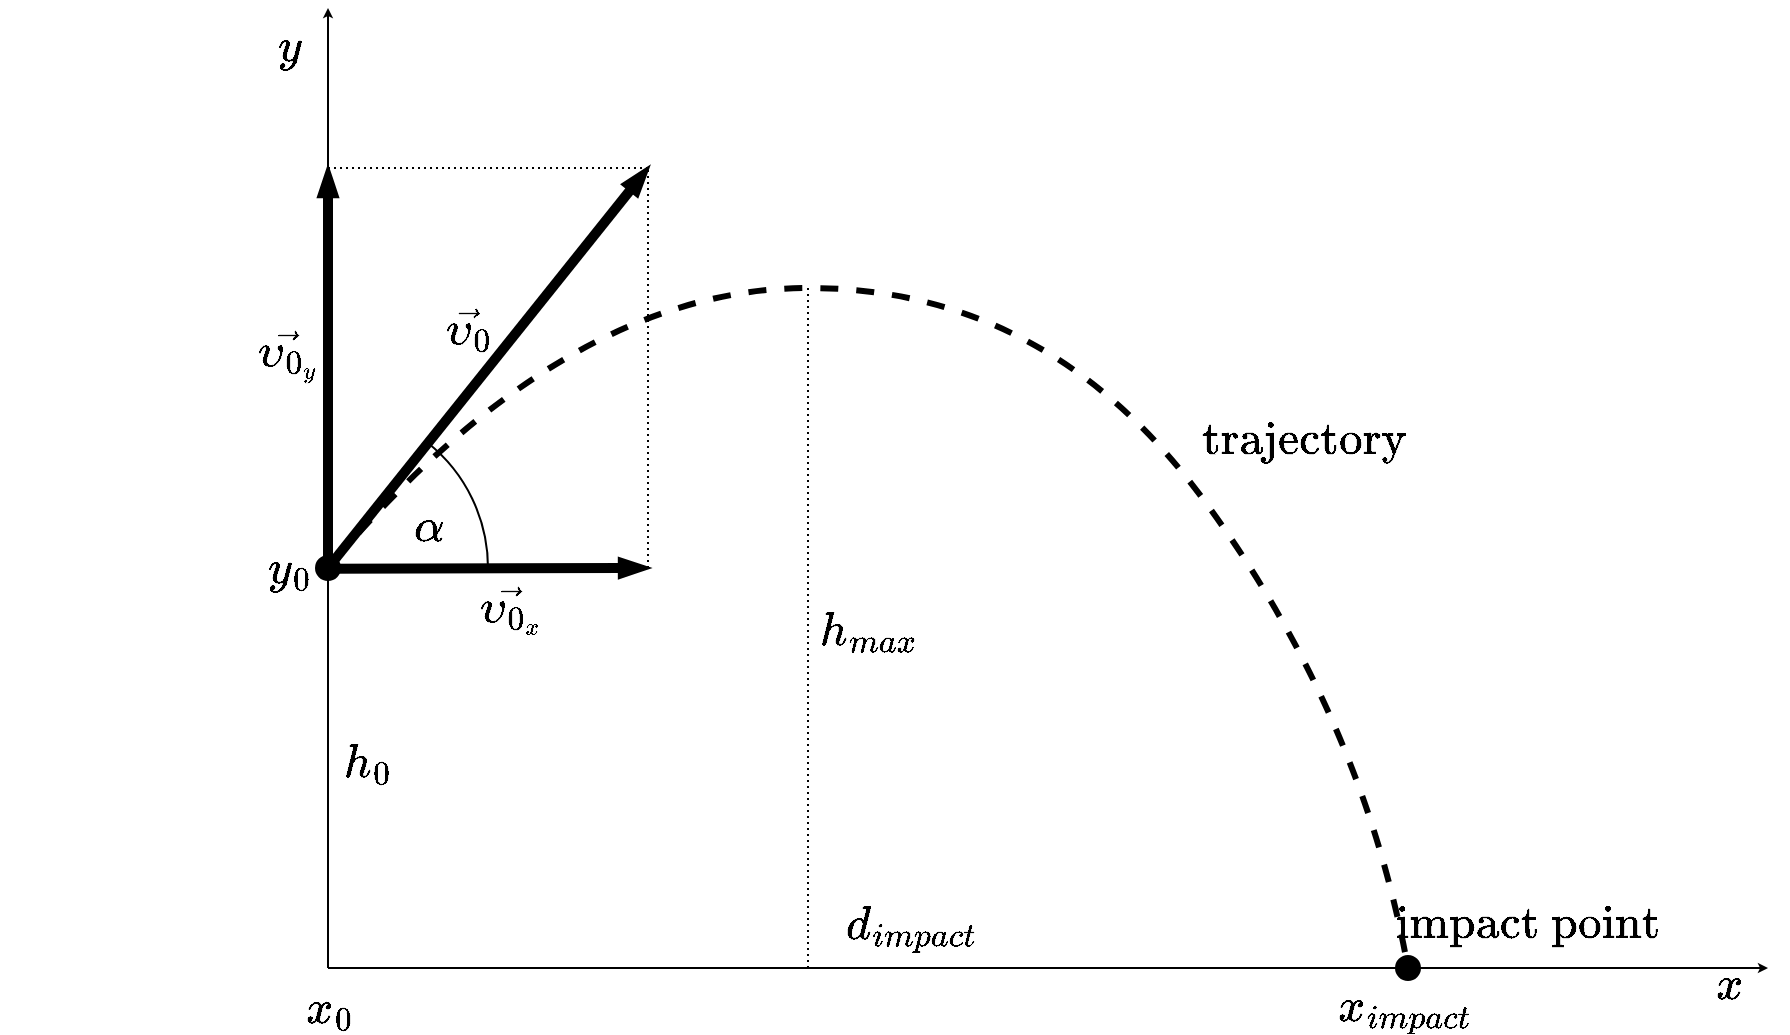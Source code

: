 <mxfile version="20.8.16" type="device"><diagram name="Ideal Trajectory" id="XzAi-87c319YtmNXCni9"><mxGraphModel dx="1346" dy="904" grid="1" gridSize="10" guides="1" tooltips="1" connect="1" arrows="1" fold="1" page="1" pageScale="1" pageWidth="850" pageHeight="1100" math="1" shadow="0"><root><mxCell id="0"/><mxCell id="1" parent="0"/><mxCell id="vd36Jz0DdJeWbAl32KO7-1" value="" style="endArrow=classic;html=1;rounded=0;fontFamily=Courier New;fontSize=20;startSize=2;endSize=2;labelBackgroundColor=none;" parent="1" edge="1"><mxGeometry width="50" height="50" relative="1" as="geometry"><mxPoint x="80" y="520" as="sourcePoint"/><mxPoint x="80" y="40" as="targetPoint"/></mxGeometry></mxCell><mxCell id="vd36Jz0DdJeWbAl32KO7-2" value="$$h_0$$" style="edgeLabel;html=1;align=center;verticalAlign=middle;resizable=0;points=[];fontSize=20;fontFamily=Courier New;labelBackgroundColor=none;" parent="vd36Jz0DdJeWbAl32KO7-1" vertex="1" connectable="0"><mxGeometry x="-0.563" relative="1" as="geometry"><mxPoint x="20" y="4" as="offset"/></mxGeometry></mxCell><mxCell id="vd36Jz0DdJeWbAl32KO7-3" value="$$y$$" style="edgeLabel;html=1;align=center;verticalAlign=middle;resizable=0;points=[];fontSize=20;fontFamily=Courier New;labelBackgroundColor=none;" parent="vd36Jz0DdJeWbAl32KO7-1" vertex="1" connectable="0"><mxGeometry x="0.92" relative="1" as="geometry"><mxPoint x="-20" y="2" as="offset"/></mxGeometry></mxCell><mxCell id="vd36Jz0DdJeWbAl32KO7-4" value="" style="endArrow=classic;html=1;rounded=0;fontFamily=Courier New;fontSize=20;startSize=2;endSize=2;labelBackgroundColor=none;" parent="1" edge="1"><mxGeometry width="50" height="50" relative="1" as="geometry"><mxPoint x="80" y="520" as="sourcePoint"/><mxPoint x="800" y="520" as="targetPoint"/></mxGeometry></mxCell><mxCell id="vd36Jz0DdJeWbAl32KO7-5" value="$$x$$" style="edgeLabel;html=1;align=center;verticalAlign=middle;resizable=0;points=[];fontSize=20;fontFamily=Courier New;labelBackgroundColor=none;" parent="vd36Jz0DdJeWbAl32KO7-4" vertex="1" connectable="0"><mxGeometry x="0.952" y="1" relative="1" as="geometry"><mxPoint x="-3" y="11" as="offset"/></mxGeometry></mxCell><mxCell id="vd36Jz0DdJeWbAl32KO7-6" value="$$d_{impact}$$" style="edgeLabel;html=1;align=center;verticalAlign=middle;resizable=0;points=[];fontSize=20;fontFamily=Courier New;labelBackgroundColor=none;" parent="vd36Jz0DdJeWbAl32KO7-4" vertex="1" connectable="0"><mxGeometry x="-0.332" y="1" relative="1" as="geometry"><mxPoint x="50" y="-19" as="offset"/></mxGeometry></mxCell><mxCell id="Eymjhlm1owwFcWtqsV34-4" value="$$x_0$$" style="edgeLabel;html=1;align=center;verticalAlign=middle;resizable=0;points=[];fontSize=20;labelBackgroundColor=none;" vertex="1" connectable="0" parent="vd36Jz0DdJeWbAl32KO7-4"><mxGeometry x="-0.913" y="1" relative="1" as="geometry"><mxPoint x="-31" y="21" as="offset"/></mxGeometry></mxCell><mxCell id="vd36Jz0DdJeWbAl32KO7-7" value="" style="curved=1;endArrow=oval;html=1;rounded=0;fontFamily=Courier New;fontSize=20;startSize=10;endSize=10;endFill=1;dashed=1;strokeWidth=3;startArrow=oval;startFill=1;labelBackgroundColor=none;" parent="1" edge="1"><mxGeometry width="50" height="50" relative="1" as="geometry"><mxPoint x="80" y="320" as="sourcePoint"/><mxPoint x="620" y="520" as="targetPoint"/><Array as="points"><mxPoint x="200" y="180"/><mxPoint x="440" y="180"/><mxPoint x="595.625" y="391.757"/></Array></mxGeometry></mxCell><mxCell id="vd36Jz0DdJeWbAl32KO7-8" value="`text{trajectory}`" style="edgeLabel;html=1;align=center;verticalAlign=middle;resizable=0;points=[];fontSize=20;fontFamily=Courier New;labelBackgroundColor=none;" parent="vd36Jz0DdJeWbAl32KO7-7" vertex="1" connectable="0"><mxGeometry x="0.396" y="-5" relative="1" as="geometry"><mxPoint x="45" y="-44" as="offset"/></mxGeometry></mxCell><mxCell id="vd36Jz0DdJeWbAl32KO7-9" value="&lt;font face=&quot;Courier New&quot; style=&quot;font-size: 20px;&quot;&gt;`text{impact point}`&lt;/font&gt;" style="edgeLabel;html=1;align=center;verticalAlign=middle;resizable=0;points=[];fontSize=20;fontFamily=Georgia;labelBackgroundColor=none;" parent="vd36Jz0DdJeWbAl32KO7-7" vertex="1" connectable="0"><mxGeometry x="0.555" y="-3" relative="1" as="geometry"><mxPoint x="117" y="145" as="offset"/></mxGeometry></mxCell><mxCell id="Eymjhlm1owwFcWtqsV34-3" value="$$x_{impact}$$" style="edgeLabel;html=1;align=center;verticalAlign=middle;resizable=0;points=[];fontSize=20;labelBackgroundColor=none;" vertex="1" connectable="0" parent="vd36Jz0DdJeWbAl32KO7-7"><mxGeometry x="1" y="-3" relative="1" as="geometry"><mxPoint x="1" y="19" as="offset"/></mxGeometry></mxCell><mxCell id="vd36Jz0DdJeWbAl32KO7-10" value="" style="endArrow=blockThin;html=1;strokeWidth=5;rounded=0;fontFamily=Courier New;fontSize=20;startSize=2;endSize=2;endFill=1;labelBackgroundColor=none;" parent="1" edge="1"><mxGeometry width="50" height="50" relative="1" as="geometry"><mxPoint x="80" y="320.406" as="sourcePoint"/><mxPoint x="240" y="320" as="targetPoint"/></mxGeometry></mxCell><mxCell id="vd36Jz0DdJeWbAl32KO7-11" value="`alpha`" style="edgeLabel;html=1;align=center;verticalAlign=middle;resizable=0;points=[];fontSize=20;fontFamily=Courier New;labelBackgroundColor=none;" parent="vd36Jz0DdJeWbAl32KO7-10" vertex="1" connectable="0"><mxGeometry x="-0.349" relative="1" as="geometry"><mxPoint x="-2" y="-20" as="offset"/></mxGeometry></mxCell><mxCell id="vd36Jz0DdJeWbAl32KO7-12" value="$$\vec{\upsilon_{0_x}}$$" style="edgeLabel;html=1;align=center;verticalAlign=middle;resizable=0;points=[];fontSize=20;fontFamily=Courier New;labelBackgroundColor=none;" parent="vd36Jz0DdJeWbAl32KO7-10" vertex="1" connectable="0"><mxGeometry x="0.83" relative="1" as="geometry"><mxPoint x="-56" y="20" as="offset"/></mxGeometry></mxCell><mxCell id="vd36Jz0DdJeWbAl32KO7-13" value="" style="endArrow=blockThin;html=1;rounded=0;strokeWidth=5;fontFamily=Courier New;fontSize=20;startSize=2;endSize=2;endFill=1;labelBackgroundColor=none;" parent="1" edge="1"><mxGeometry width="50" height="50" relative="1" as="geometry"><mxPoint x="80" y="320" as="sourcePoint"/><mxPoint x="240" y="120" as="targetPoint"/></mxGeometry></mxCell><mxCell id="vd36Jz0DdJeWbAl32KO7-14" value="$$\vec{\upsilon_0}$$" style="edgeLabel;html=1;align=center;verticalAlign=middle;resizable=0;points=[];fontSize=20;fontFamily=Courier New;labelBackgroundColor=none;" parent="vd36Jz0DdJeWbAl32KO7-13" vertex="1" connectable="0"><mxGeometry x="0.495" relative="1" as="geometry"><mxPoint x="-50" y="30" as="offset"/></mxGeometry></mxCell><mxCell id="Eymjhlm1owwFcWtqsV34-5" value="$$y_0$$" style="edgeLabel;html=1;align=center;verticalAlign=middle;resizable=0;points=[];fontSize=20;labelBackgroundColor=none;" vertex="1" connectable="0" parent="vd36Jz0DdJeWbAl32KO7-13"><mxGeometry x="-0.914" y="2" relative="1" as="geometry"><mxPoint x="-25" y="10" as="offset"/></mxGeometry></mxCell><mxCell id="vd36Jz0DdJeWbAl32KO7-15" value="" style="endArrow=blockThin;html=1;strokeWidth=5;rounded=0;fontFamily=Courier New;fontSize=20;startSize=2;endSize=2;endFill=1;labelBackgroundColor=none;" parent="1" edge="1"><mxGeometry width="50" height="50" relative="1" as="geometry"><mxPoint x="80" y="321.406" as="sourcePoint"/><mxPoint x="80" y="120" as="targetPoint"/></mxGeometry></mxCell><mxCell id="vd36Jz0DdJeWbAl32KO7-16" value="$$\vec{\upsilon_{0_y}}$$" style="edgeLabel;html=1;align=center;verticalAlign=middle;resizable=0;points=[];fontSize=20;fontFamily=Courier New;labelBackgroundColor=none;" parent="vd36Jz0DdJeWbAl32KO7-15" vertex="1" connectable="0"><mxGeometry x="0.137" y="2" relative="1" as="geometry"><mxPoint x="-18" y="6" as="offset"/></mxGeometry></mxCell><mxCell id="vd36Jz0DdJeWbAl32KO7-17" value="" style="endArrow=none;dashed=1;html=1;rounded=0;strokeWidth=1;fontFamily=Courier New;fontSize=20;startSize=4;endSize=2;dashPattern=1 2;labelBackgroundColor=none;" parent="1" edge="1"><mxGeometry width="50" height="50" relative="1" as="geometry"><mxPoint x="240" y="320" as="sourcePoint"/><mxPoint x="240" y="120" as="targetPoint"/></mxGeometry></mxCell><mxCell id="vd36Jz0DdJeWbAl32KO7-18" value="" style="endArrow=none;dashed=1;html=1;rounded=0;strokeWidth=1;fontFamily=Courier New;fontSize=20;startSize=4;endSize=2;dashPattern=1 2;labelBackgroundColor=none;" parent="1" edge="1"><mxGeometry width="50" height="50" relative="1" as="geometry"><mxPoint x="240" y="120" as="sourcePoint"/><mxPoint x="80" y="120" as="targetPoint"/></mxGeometry></mxCell><mxCell id="Eymjhlm1owwFcWtqsV34-2" value="" style="verticalLabelPosition=bottom;verticalAlign=top;html=1;shape=mxgraph.basic.arc;startAngle=0.107;endAngle=0.25;fontFamily=Courier New;fontSize=12;gradientDirection=south;" vertex="1" parent="1"><mxGeometry y="240" width="160" height="160" as="geometry"/></mxCell><mxCell id="Eymjhlm1owwFcWtqsV34-6" value="" style="endArrow=none;dashed=1;html=1;rounded=0;strokeWidth=1;fontFamily=Courier New;fontSize=20;startSize=4;endSize=2;dashPattern=1 2;labelBackgroundColor=none;" edge="1" parent="1"><mxGeometry width="50" height="50" relative="1" as="geometry"><mxPoint x="320" y="520" as="sourcePoint"/><mxPoint x="320" y="180" as="targetPoint"/></mxGeometry></mxCell><mxCell id="Eymjhlm1owwFcWtqsV34-7" value="$$h_{max}$$" style="edgeLabel;html=1;align=center;verticalAlign=middle;resizable=0;points=[];fontSize=20;labelBackgroundColor=none;" vertex="1" connectable="0" parent="Eymjhlm1owwFcWtqsV34-6"><mxGeometry x="-0.005" relative="1" as="geometry"><mxPoint x="30" as="offset"/></mxGeometry></mxCell></root></mxGraphModel></diagram></mxfile>